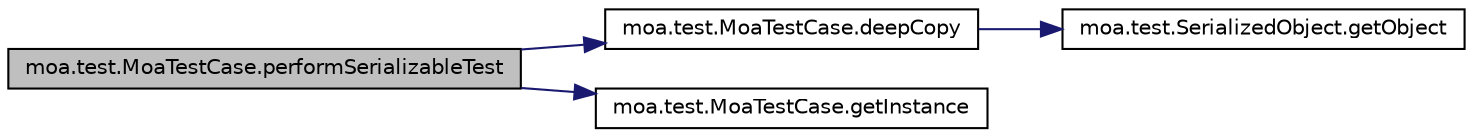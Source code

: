 digraph G
{
  edge [fontname="Helvetica",fontsize="10",labelfontname="Helvetica",labelfontsize="10"];
  node [fontname="Helvetica",fontsize="10",shape=record];
  rankdir=LR;
  Node1 [label="moa.test.MoaTestCase.performSerializableTest",height=0.2,width=0.4,color="black", fillcolor="grey75", style="filled" fontcolor="black"];
  Node1 -> Node2 [color="midnightblue",fontsize="10",style="solid",fontname="Helvetica"];
  Node2 [label="moa.test.MoaTestCase.deepCopy",height=0.2,width=0.4,color="black", fillcolor="white", style="filled",URL="$classmoa_1_1test_1_1MoaTestCase.html#ae450cb2afef081ee3b312a28c7b04065",tooltip="Creates a deep copy of the given object (must be serializable!)."];
  Node2 -> Node3 [color="midnightblue",fontsize="10",style="solid",fontname="Helvetica"];
  Node3 [label="moa.test.SerializedObject.getObject",height=0.2,width=0.4,color="black", fillcolor="white", style="filled",URL="$classmoa_1_1test_1_1SerializedObject.html#a17504df9d7ca8cadc1f0861df51866dd",tooltip="Returns a serialized object."];
  Node1 -> Node4 [color="midnightblue",fontsize="10",style="solid",fontname="Helvetica"];
  Node4 [label="moa.test.MoaTestCase.getInstance",height=0.2,width=0.4,color="black", fillcolor="white", style="filled",URL="$classmoa_1_1test_1_1MoaTestCase.html#a2d60f10b832f794c2d3552f3fa257e60",tooltip="Tries to obtain an instance of the given class."];
}
